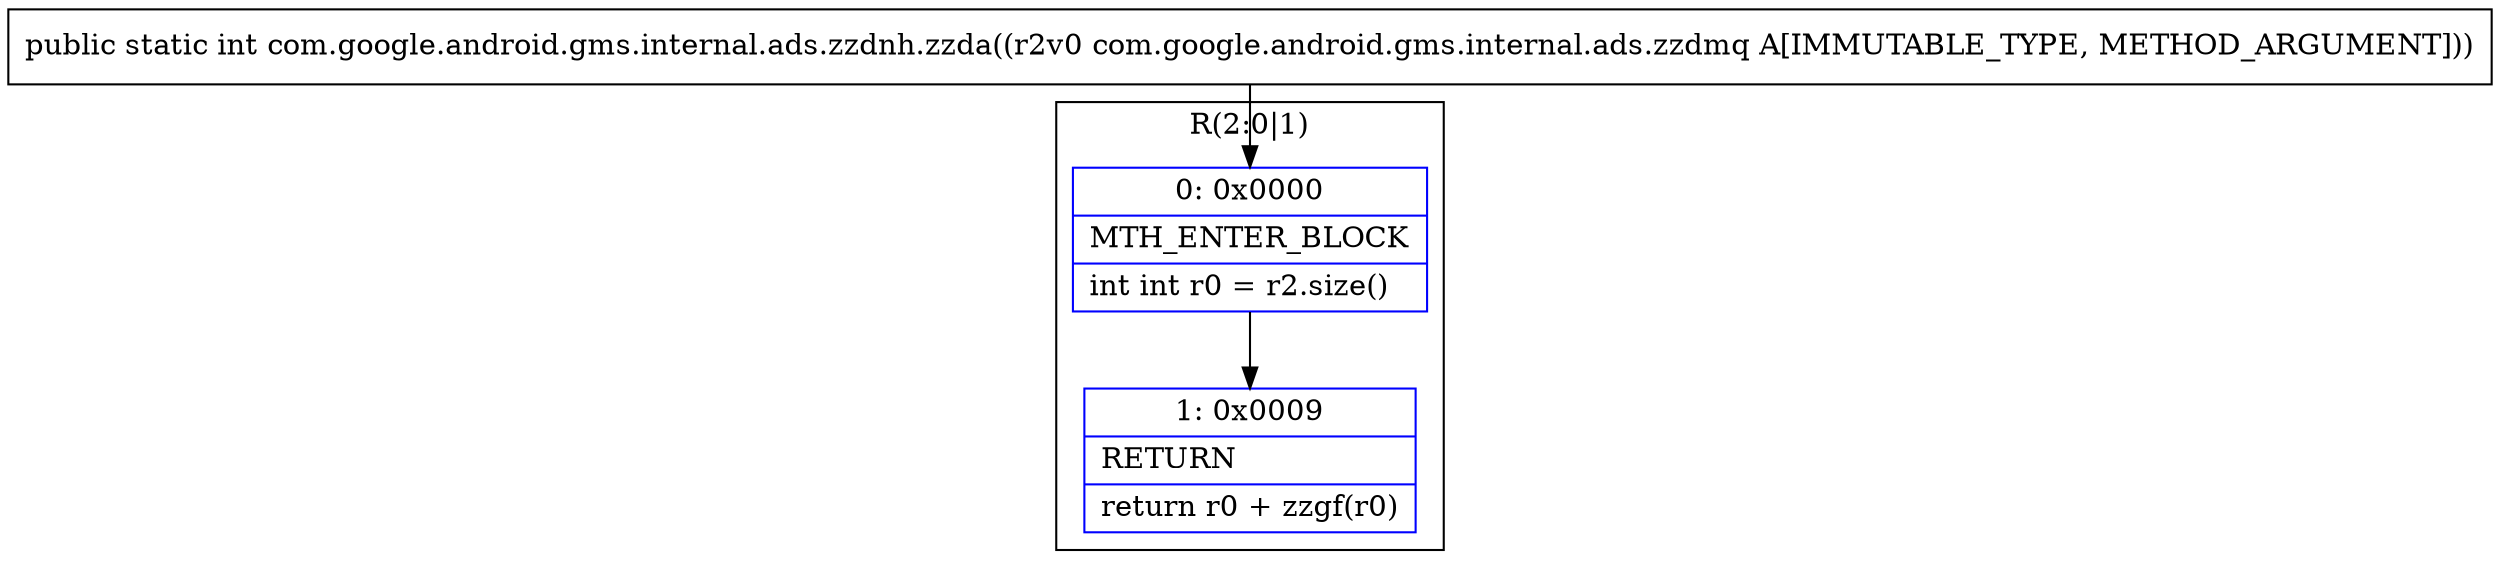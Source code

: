 digraph "CFG forcom.google.android.gms.internal.ads.zzdnh.zzda(Lcom\/google\/android\/gms\/internal\/ads\/zzdmq;)I" {
subgraph cluster_Region_1261604882 {
label = "R(2:0|1)";
node [shape=record,color=blue];
Node_0 [shape=record,label="{0\:\ 0x0000|MTH_ENTER_BLOCK\l|int int r0 = r2.size()\l}"];
Node_1 [shape=record,label="{1\:\ 0x0009|RETURN\l|return r0 + zzgf(r0)\l}"];
}
MethodNode[shape=record,label="{public static int com.google.android.gms.internal.ads.zzdnh.zzda((r2v0 com.google.android.gms.internal.ads.zzdmq A[IMMUTABLE_TYPE, METHOD_ARGUMENT])) }"];
MethodNode -> Node_0;
Node_0 -> Node_1;
}

